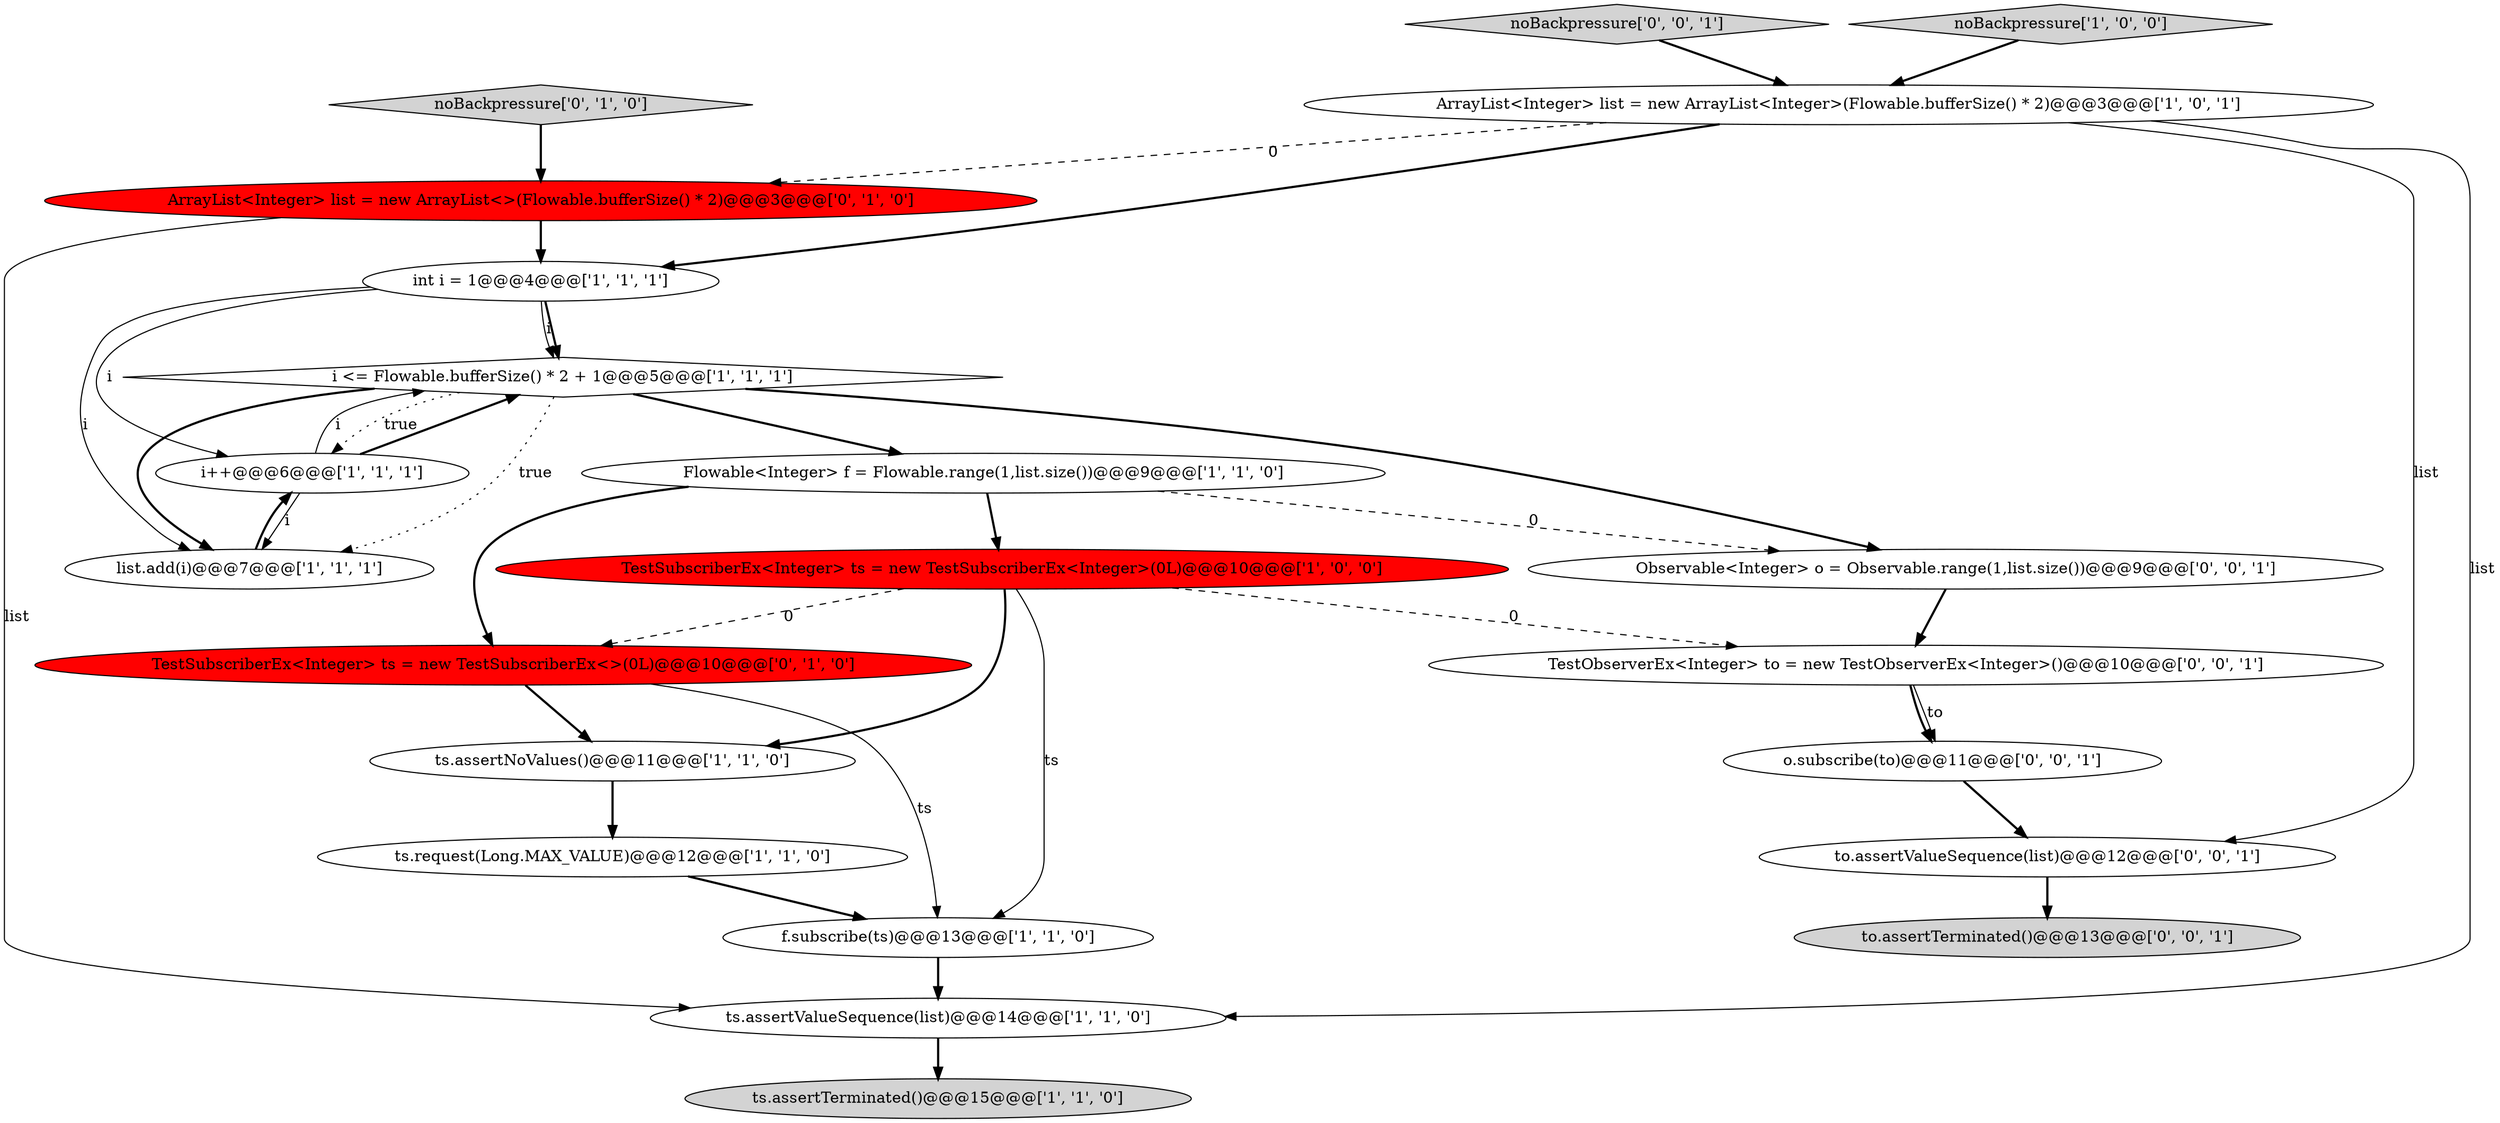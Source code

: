 digraph {
17 [style = filled, label = "Observable<Integer> o = Observable.range(1,list.size())@@@9@@@['0', '0', '1']", fillcolor = white, shape = ellipse image = "AAA0AAABBB3BBB"];
13 [style = filled, label = "noBackpressure['0', '1', '0']", fillcolor = lightgray, shape = diamond image = "AAA0AAABBB2BBB"];
1 [style = filled, label = "i <= Flowable.bufferSize() * 2 + 1@@@5@@@['1', '1', '1']", fillcolor = white, shape = diamond image = "AAA0AAABBB1BBB"];
10 [style = filled, label = "TestSubscriberEx<Integer> ts = new TestSubscriberEx<Integer>(0L)@@@10@@@['1', '0', '0']", fillcolor = red, shape = ellipse image = "AAA1AAABBB1BBB"];
8 [style = filled, label = "ts.assertTerminated()@@@15@@@['1', '1', '0']", fillcolor = lightgray, shape = ellipse image = "AAA0AAABBB1BBB"];
12 [style = filled, label = "ts.request(Long.MAX_VALUE)@@@12@@@['1', '1', '0']", fillcolor = white, shape = ellipse image = "AAA0AAABBB1BBB"];
14 [style = filled, label = "TestSubscriberEx<Integer> ts = new TestSubscriberEx<>(0L)@@@10@@@['0', '1', '0']", fillcolor = red, shape = ellipse image = "AAA1AAABBB2BBB"];
6 [style = filled, label = "Flowable<Integer> f = Flowable.range(1,list.size())@@@9@@@['1', '1', '0']", fillcolor = white, shape = ellipse image = "AAA0AAABBB1BBB"];
7 [style = filled, label = "i++@@@6@@@['1', '1', '1']", fillcolor = white, shape = ellipse image = "AAA0AAABBB1BBB"];
18 [style = filled, label = "o.subscribe(to)@@@11@@@['0', '0', '1']", fillcolor = white, shape = ellipse image = "AAA0AAABBB3BBB"];
2 [style = filled, label = "list.add(i)@@@7@@@['1', '1', '1']", fillcolor = white, shape = ellipse image = "AAA0AAABBB1BBB"];
4 [style = filled, label = "ArrayList<Integer> list = new ArrayList<Integer>(Flowable.bufferSize() * 2)@@@3@@@['1', '0', '1']", fillcolor = white, shape = ellipse image = "AAA0AAABBB1BBB"];
15 [style = filled, label = "ArrayList<Integer> list = new ArrayList<>(Flowable.bufferSize() * 2)@@@3@@@['0', '1', '0']", fillcolor = red, shape = ellipse image = "AAA1AAABBB2BBB"];
3 [style = filled, label = "ts.assertValueSequence(list)@@@14@@@['1', '1', '0']", fillcolor = white, shape = ellipse image = "AAA0AAABBB1BBB"];
16 [style = filled, label = "noBackpressure['0', '0', '1']", fillcolor = lightgray, shape = diamond image = "AAA0AAABBB3BBB"];
0 [style = filled, label = "noBackpressure['1', '0', '0']", fillcolor = lightgray, shape = diamond image = "AAA0AAABBB1BBB"];
21 [style = filled, label = "to.assertValueSequence(list)@@@12@@@['0', '0', '1']", fillcolor = white, shape = ellipse image = "AAA0AAABBB3BBB"];
5 [style = filled, label = "ts.assertNoValues()@@@11@@@['1', '1', '0']", fillcolor = white, shape = ellipse image = "AAA0AAABBB1BBB"];
9 [style = filled, label = "int i = 1@@@4@@@['1', '1', '1']", fillcolor = white, shape = ellipse image = "AAA0AAABBB1BBB"];
19 [style = filled, label = "to.assertTerminated()@@@13@@@['0', '0', '1']", fillcolor = lightgray, shape = ellipse image = "AAA0AAABBB3BBB"];
20 [style = filled, label = "TestObserverEx<Integer> to = new TestObserverEx<Integer>()@@@10@@@['0', '0', '1']", fillcolor = white, shape = ellipse image = "AAA0AAABBB3BBB"];
11 [style = filled, label = "f.subscribe(ts)@@@13@@@['1', '1', '0']", fillcolor = white, shape = ellipse image = "AAA0AAABBB1BBB"];
4->9 [style = bold, label=""];
7->1 [style = bold, label=""];
21->19 [style = bold, label=""];
7->2 [style = solid, label="i"];
14->11 [style = solid, label="ts"];
7->1 [style = solid, label="i"];
14->5 [style = bold, label=""];
12->11 [style = bold, label=""];
9->2 [style = solid, label="i"];
4->21 [style = solid, label="list"];
6->17 [style = dashed, label="0"];
9->1 [style = solid, label="i"];
1->17 [style = bold, label=""];
1->7 [style = dotted, label="true"];
6->14 [style = bold, label=""];
20->18 [style = bold, label=""];
4->3 [style = solid, label="list"];
1->6 [style = bold, label=""];
10->5 [style = bold, label=""];
5->12 [style = bold, label=""];
11->3 [style = bold, label=""];
0->4 [style = bold, label=""];
15->9 [style = bold, label=""];
4->15 [style = dashed, label="0"];
3->8 [style = bold, label=""];
6->10 [style = bold, label=""];
20->18 [style = solid, label="to"];
10->20 [style = dashed, label="0"];
10->11 [style = solid, label="ts"];
1->2 [style = bold, label=""];
13->15 [style = bold, label=""];
9->7 [style = solid, label="i"];
2->7 [style = bold, label=""];
18->21 [style = bold, label=""];
16->4 [style = bold, label=""];
9->1 [style = bold, label=""];
1->2 [style = dotted, label="true"];
10->14 [style = dashed, label="0"];
15->3 [style = solid, label="list"];
17->20 [style = bold, label=""];
}
